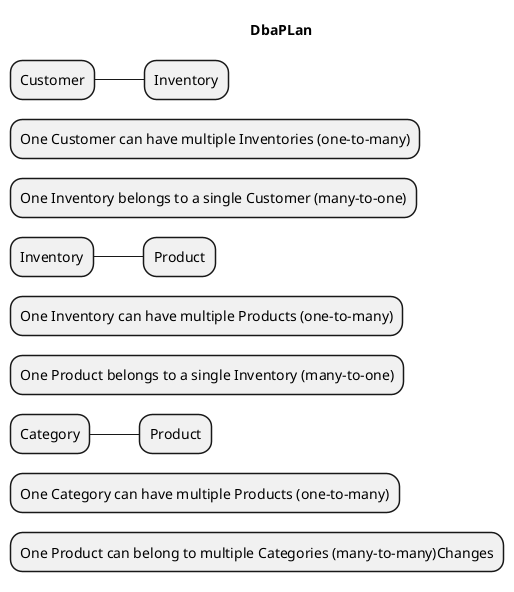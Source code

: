 @startmindmap
'https://plantuml.com/mindmap-diagram

title DbaPLan

* Customer
** Inventory
* One Customer can have multiple Inventories (one-to-many)
* One Inventory belongs to a single Customer (many-to-one)

* Inventory
** Product
* One Inventory can have multiple Products (one-to-many)
* One Product belongs to a single Inventory (many-to-one)

* Category
** Product
* One Category can have multiple Products (one-to-many)
* One Product can belong to multiple Categories (many-to-many)Changes


@endmindmap

@startuml
Customer --{ Inventory
Inventory --{ Product
Product }--{Categories
@enduml
